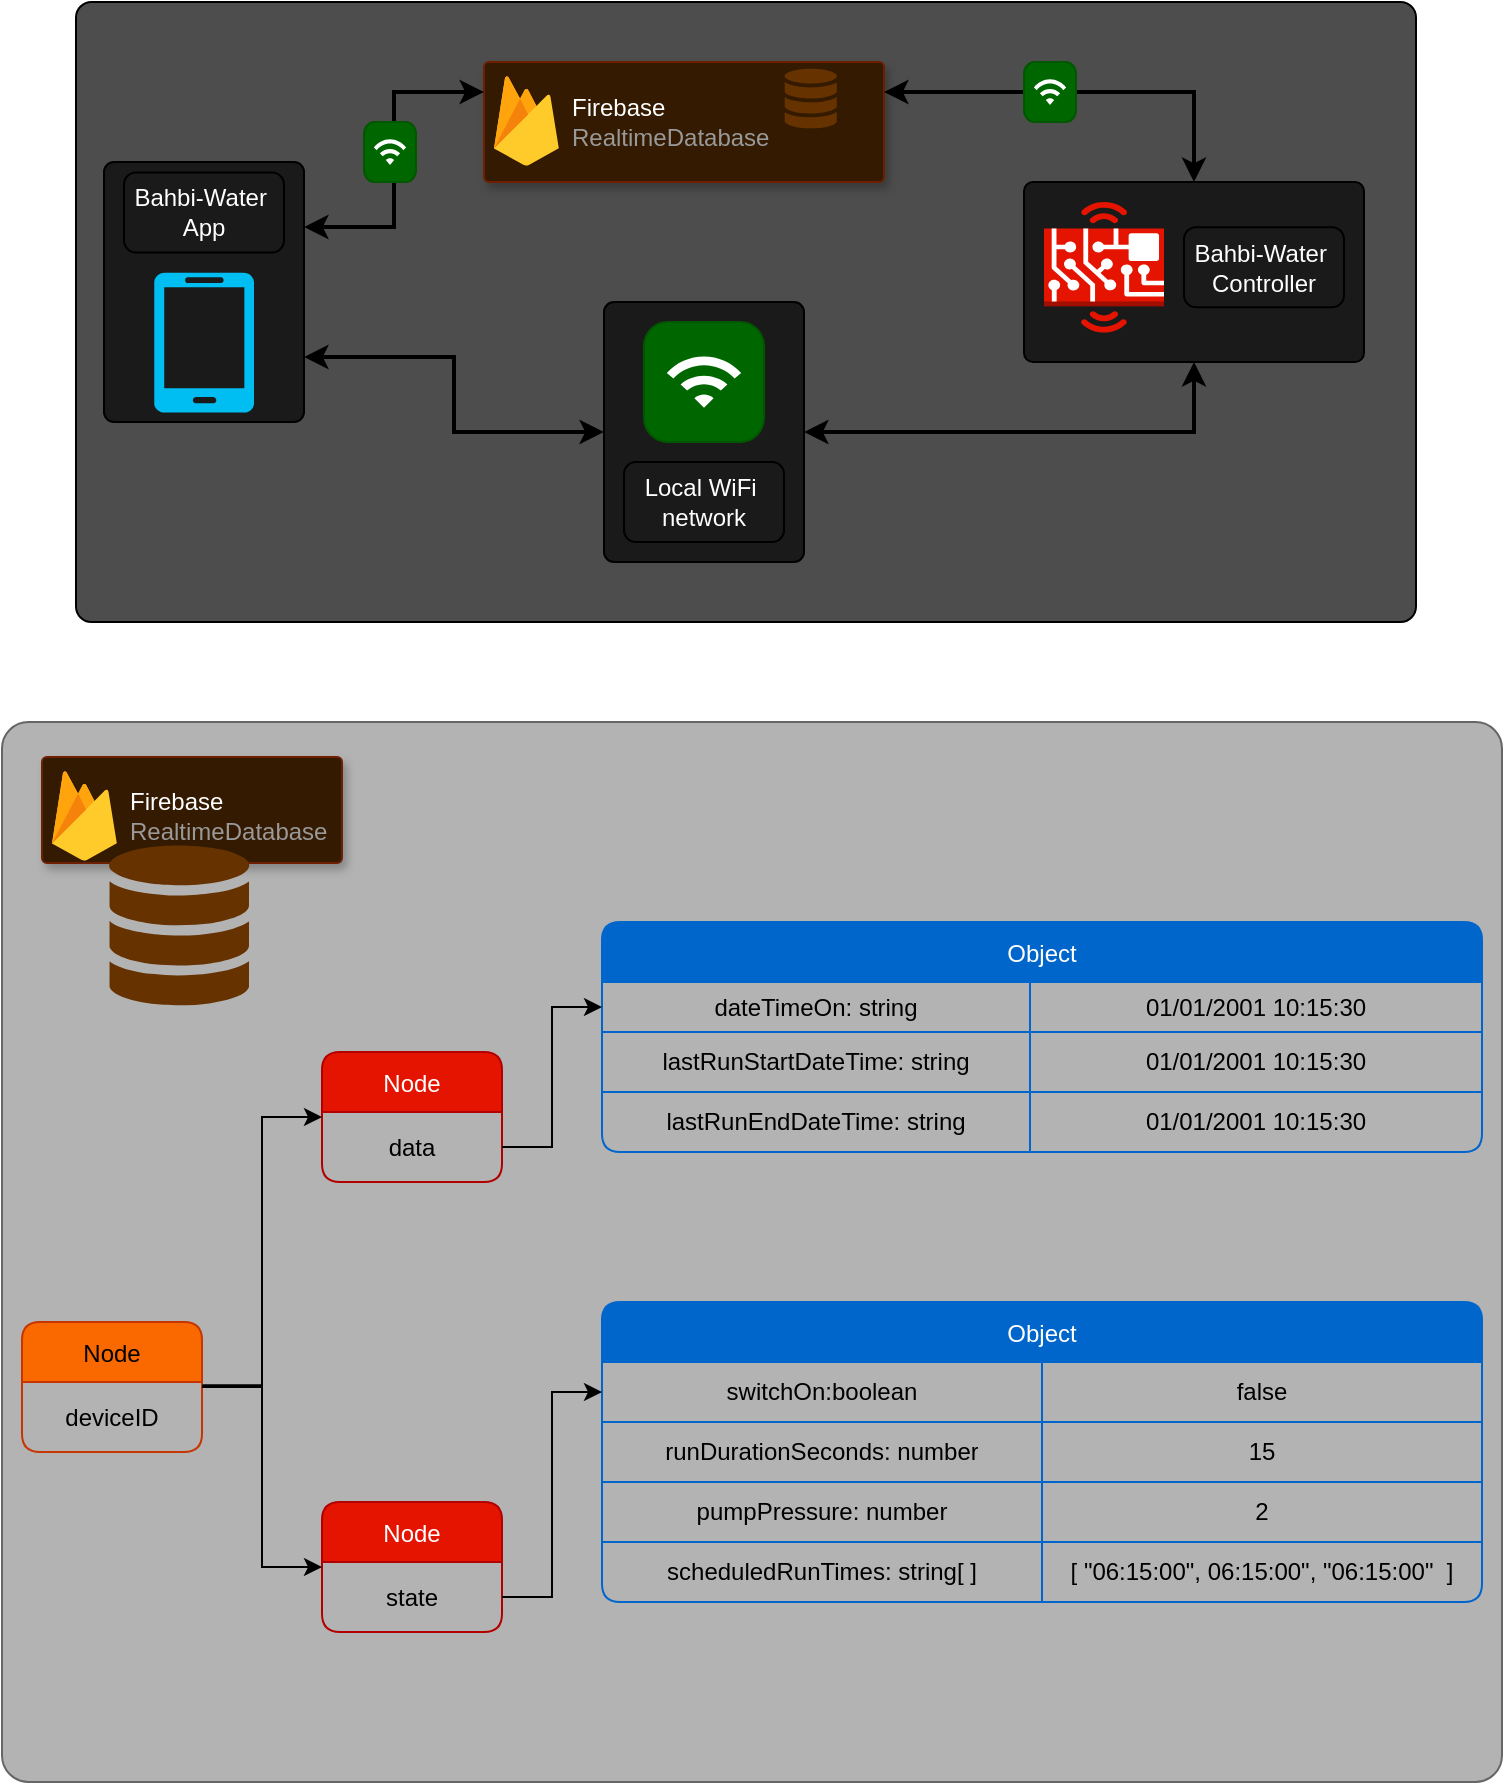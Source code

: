 <mxfile version="24.0.0" type="github">
  <diagram name="Page-1" id="cG1-gu4se3qRnos2kUaF">
    <mxGraphModel dx="1434" dy="879" grid="1" gridSize="10" guides="1" tooltips="1" connect="1" arrows="1" fold="1" page="1" pageScale="1" pageWidth="827" pageHeight="1169" math="0" shadow="0">
      <root>
        <mxCell id="0" />
        <mxCell id="1" parent="0" />
        <mxCell id="hS3rh_SH2PUUUkhLghhC-95" value="" style="group" parent="1" vertex="1" connectable="0">
          <mxGeometry x="76" y="60" width="670" height="310" as="geometry" />
        </mxCell>
        <mxCell id="hS3rh_SH2PUUUkhLghhC-94" value="" style="rounded=1;whiteSpace=wrap;html=1;fillColor=#4D4D4D;arcSize=2.5;" parent="hS3rh_SH2PUUUkhLghhC-95" vertex="1">
          <mxGeometry width="670" height="310" as="geometry" />
        </mxCell>
        <mxCell id="hS3rh_SH2PUUUkhLghhC-76" value="" style="group" parent="hS3rh_SH2PUUUkhLghhC-95" vertex="1" connectable="0">
          <mxGeometry x="204" y="30" width="200" height="60" as="geometry" />
        </mxCell>
        <mxCell id="hS3rh_SH2PUUUkhLghhC-68" value="" style="strokeColor=#6D1F00;shadow=1;strokeWidth=1;rounded=1;absoluteArcSize=1;arcSize=5;fillColor=#331A00;fontColor=#ffffff;" parent="hS3rh_SH2PUUUkhLghhC-76" vertex="1">
          <mxGeometry width="200" height="60" as="geometry" />
        </mxCell>
        <mxCell id="hS3rh_SH2PUUUkhLghhC-69" value="&lt;font color=&quot;#ffffff&quot;&gt;Firebase&lt;/font&gt;&lt;br&gt;RealtimeDatabase" style="sketch=0;dashed=0;connectable=0;html=1;fillColor=#5184F3;strokeColor=none;shape=mxgraph.gcp2.firebase;part=1;labelPosition=right;verticalLabelPosition=middle;align=left;verticalAlign=middle;spacingLeft=5;fontColor=#999999;fontSize=12;" parent="hS3rh_SH2PUUUkhLghhC-68" vertex="1">
          <mxGeometry width="32.4" height="45" relative="1" as="geometry">
            <mxPoint x="5" y="7" as="offset" />
          </mxGeometry>
        </mxCell>
        <mxCell id="hS3rh_SH2PUUUkhLghhC-17" value="" style="sketch=0;html=1;aspect=fixed;strokeColor=none;shadow=0;fillColor=#663300;verticalAlign=top;labelPosition=center;verticalLabelPosition=bottom;shape=mxgraph.gcp2.cloud_monitoring" parent="hS3rh_SH2PUUUkhLghhC-76" vertex="1">
          <mxGeometry x="150" y="3.333" width="27" height="30.0" as="geometry" />
        </mxCell>
        <mxCell id="hS3rh_SH2PUUUkhLghhC-81" value="" style="group" parent="hS3rh_SH2PUUUkhLghhC-95" vertex="1" connectable="0">
          <mxGeometry x="484" y="100" width="160" height="110" as="geometry" />
        </mxCell>
        <mxCell id="hS3rh_SH2PUUUkhLghhC-86" value="" style="rounded=1;whiteSpace=wrap;html=1;fillColor=#1A1A1A;arcSize=5;" parent="hS3rh_SH2PUUUkhLghhC-81" vertex="1">
          <mxGeometry x="-10" y="-10" width="170" height="90" as="geometry" />
        </mxCell>
        <mxCell id="hS3rh_SH2PUUUkhLghhC-64" value="" style="outlineConnect=0;dashed=0;verticalLabelPosition=bottom;verticalAlign=top;align=center;html=1;shape=mxgraph.aws3.hardware_board;fillColor=#e51400;fontColor=#ffffff;strokeColor=#B20000;" parent="hS3rh_SH2PUUUkhLghhC-81" vertex="1">
          <mxGeometry width="60" height="65.25" as="geometry" />
        </mxCell>
        <mxCell id="hS3rh_SH2PUUUkhLghhC-78" value="&lt;font color=&quot;#ffffff&quot;&gt;Bahbi-Water&amp;nbsp;&lt;/font&gt;&lt;div&gt;&lt;font color=&quot;#ffffff&quot;&gt;Controller&lt;/font&gt;&lt;/div&gt;" style="rounded=1;whiteSpace=wrap;html=1;fillColor=#1A1A1A;" parent="hS3rh_SH2PUUUkhLghhC-81" vertex="1">
          <mxGeometry x="70" y="12.63" width="80" height="40" as="geometry" />
        </mxCell>
        <mxCell id="hS3rh_SH2PUUUkhLghhC-85" value="" style="group" parent="hS3rh_SH2PUUUkhLghhC-95" vertex="1" connectable="0">
          <mxGeometry x="14" y="80" width="100" height="130" as="geometry" />
        </mxCell>
        <mxCell id="hS3rh_SH2PUUUkhLghhC-83" value="" style="rounded=1;whiteSpace=wrap;html=1;fillColor=#1A1A1A;arcSize=5;" parent="hS3rh_SH2PUUUkhLghhC-85" vertex="1">
          <mxGeometry width="100" height="130" as="geometry" />
        </mxCell>
        <mxCell id="hS3rh_SH2PUUUkhLghhC-63" value="" style="verticalLabelPosition=bottom;html=1;verticalAlign=top;align=center;strokeColor=none;fillColor=#00BEF2;shape=mxgraph.azure.mobile;pointerEvents=1;" parent="hS3rh_SH2PUUUkhLghhC-85" vertex="1">
          <mxGeometry x="25" y="55.25" width="50" height="70" as="geometry" />
        </mxCell>
        <mxCell id="hS3rh_SH2PUUUkhLghhC-77" value="&lt;font color=&quot;#ffffff&quot;&gt;Bahbi-Water&amp;nbsp;&lt;/font&gt;&lt;div&gt;&lt;font color=&quot;#ffffff&quot;&gt;App&lt;/font&gt;&lt;/div&gt;" style="rounded=1;whiteSpace=wrap;html=1;fillColor=#1A1A1A;" parent="hS3rh_SH2PUUUkhLghhC-85" vertex="1">
          <mxGeometry x="10" y="5.25" width="80" height="40" as="geometry" />
        </mxCell>
        <mxCell id="hS3rh_SH2PUUUkhLghhC-90" style="edgeStyle=orthogonalEdgeStyle;rounded=0;orthogonalLoop=1;jettySize=auto;html=1;exitX=1;exitY=0.5;exitDx=0;exitDy=0;entryX=0.5;entryY=1;entryDx=0;entryDy=0;startArrow=classic;startFill=1;strokeWidth=2;" parent="hS3rh_SH2PUUUkhLghhC-95" source="hS3rh_SH2PUUUkhLghhC-84" target="hS3rh_SH2PUUUkhLghhC-86" edge="1">
          <mxGeometry relative="1" as="geometry" />
        </mxCell>
        <mxCell id="hS3rh_SH2PUUUkhLghhC-84" value="" style="rounded=1;whiteSpace=wrap;html=1;fillColor=#1A1A1A;arcSize=5;container=0;" parent="hS3rh_SH2PUUUkhLghhC-95" vertex="1">
          <mxGeometry x="264" y="150" width="100" height="130" as="geometry" />
        </mxCell>
        <mxCell id="hS3rh_SH2PUUUkhLghhC-65" value="" style="html=1;strokeWidth=1;shadow=0;dashed=0;shape=mxgraph.ios7.misc.wifi;fillColor=#006600;strokeColor=#005700;buttonText=;strokeColor2=#222222;fontColor=#ffffff;fontSize=8;verticalLabelPosition=bottom;verticalAlign=top;align=center;sketch=0;container=0;" parent="hS3rh_SH2PUUUkhLghhC-95" vertex="1">
          <mxGeometry x="284" y="160" width="60" height="60" as="geometry" />
        </mxCell>
        <mxCell id="hS3rh_SH2PUUUkhLghhC-79" value="&lt;font color=&quot;#ffffff&quot;&gt;Local WiFi&amp;nbsp;&lt;/font&gt;&lt;div&gt;&lt;font color=&quot;#ffffff&quot;&gt;network&lt;/font&gt;&lt;/div&gt;" style="rounded=1;whiteSpace=wrap;html=1;fillColor=#1A1A1A;container=0;" parent="hS3rh_SH2PUUUkhLghhC-95" vertex="1">
          <mxGeometry x="274" y="230" width="80" height="40" as="geometry" />
        </mxCell>
        <mxCell id="hS3rh_SH2PUUUkhLghhC-89" style="edgeStyle=orthogonalEdgeStyle;rounded=0;orthogonalLoop=1;jettySize=auto;html=1;exitX=1;exitY=0.75;exitDx=0;exitDy=0;entryX=0;entryY=0.5;entryDx=0;entryDy=0;startArrow=classic;startFill=1;strokeWidth=2;" parent="hS3rh_SH2PUUUkhLghhC-95" source="hS3rh_SH2PUUUkhLghhC-83" target="hS3rh_SH2PUUUkhLghhC-84" edge="1">
          <mxGeometry relative="1" as="geometry" />
        </mxCell>
        <mxCell id="hS3rh_SH2PUUUkhLghhC-91" style="edgeStyle=orthogonalEdgeStyle;rounded=0;orthogonalLoop=1;jettySize=auto;html=1;exitX=0;exitY=0.25;exitDx=0;exitDy=0;entryX=1;entryY=0.25;entryDx=0;entryDy=0;strokeWidth=2;startArrow=classic;startFill=1;" parent="hS3rh_SH2PUUUkhLghhC-95" source="hS3rh_SH2PUUUkhLghhC-68" target="hS3rh_SH2PUUUkhLghhC-83" edge="1">
          <mxGeometry relative="1" as="geometry" />
        </mxCell>
        <mxCell id="hS3rh_SH2PUUUkhLghhC-92" style="edgeStyle=orthogonalEdgeStyle;rounded=0;orthogonalLoop=1;jettySize=auto;html=1;exitX=1;exitY=0.25;exitDx=0;exitDy=0;entryX=0.5;entryY=0;entryDx=0;entryDy=0;strokeWidth=2;startArrow=classic;startFill=1;" parent="hS3rh_SH2PUUUkhLghhC-95" source="hS3rh_SH2PUUUkhLghhC-68" target="hS3rh_SH2PUUUkhLghhC-86" edge="1">
          <mxGeometry relative="1" as="geometry" />
        </mxCell>
        <mxCell id="hS3rh_SH2PUUUkhLghhC-96" value="" style="html=1;strokeWidth=1;shadow=0;dashed=0;shape=mxgraph.ios7.misc.wifi;fillColor=#006600;strokeColor=#005700;buttonText=;strokeColor2=#222222;fontColor=#ffffff;fontSize=8;verticalLabelPosition=bottom;verticalAlign=top;align=center;sketch=0;container=0;" parent="hS3rh_SH2PUUUkhLghhC-95" vertex="1">
          <mxGeometry x="474" y="30" width="26" height="30" as="geometry" />
        </mxCell>
        <mxCell id="hS3rh_SH2PUUUkhLghhC-97" value="" style="html=1;strokeWidth=1;shadow=0;dashed=0;shape=mxgraph.ios7.misc.wifi;fillColor=#006600;strokeColor=#005700;buttonText=;strokeColor2=#222222;fontColor=#ffffff;fontSize=8;verticalLabelPosition=bottom;verticalAlign=top;align=center;sketch=0;container=0;" parent="hS3rh_SH2PUUUkhLghhC-95" vertex="1">
          <mxGeometry x="144" y="60" width="26" height="30" as="geometry" />
        </mxCell>
        <mxCell id="JeFXI7a-1El1CzaT61-P-32" value="" style="group" vertex="1" connectable="0" parent="1">
          <mxGeometry x="39" y="420" width="750" height="530" as="geometry" />
        </mxCell>
        <mxCell id="hS3rh_SH2PUUUkhLghhC-60" value="" style="rounded=1;whiteSpace=wrap;html=1;strokeColor=#666666;fillStyle=solid;fillColor=#B3B3B3;arcSize=2.5;" parent="JeFXI7a-1El1CzaT61-P-32" vertex="1">
          <mxGeometry width="750" height="530" as="geometry" />
        </mxCell>
        <mxCell id="hS3rh_SH2PUUUkhLghhC-74" value="" style="group" parent="JeFXI7a-1El1CzaT61-P-32" vertex="1" connectable="0">
          <mxGeometry x="20" y="17.5" width="150" height="132.5" as="geometry" />
        </mxCell>
        <mxCell id="hS3rh_SH2PUUUkhLghhC-70" value="" style="strokeColor=#6D1F00;shadow=1;strokeWidth=1;rounded=1;absoluteArcSize=1;arcSize=5;fillColor=#331A00;fontColor=#ffffff;" parent="hS3rh_SH2PUUUkhLghhC-74" vertex="1">
          <mxGeometry width="150" height="53" as="geometry" />
        </mxCell>
        <mxCell id="hS3rh_SH2PUUUkhLghhC-71" value="&lt;font color=&quot;#ffffff&quot;&gt;Firebase&lt;/font&gt;&lt;br&gt;RealtimeDatabase" style="sketch=0;dashed=0;connectable=0;html=1;fillColor=#5184F3;strokeColor=none;shape=mxgraph.gcp2.firebase;part=1;labelPosition=right;verticalLabelPosition=middle;align=left;verticalAlign=middle;spacingLeft=5;fontColor=#999999;fontSize=12;" parent="hS3rh_SH2PUUUkhLghhC-70" vertex="1">
          <mxGeometry width="32.4" height="45" relative="1" as="geometry">
            <mxPoint x="5" y="7" as="offset" />
          </mxGeometry>
        </mxCell>
        <mxCell id="hS3rh_SH2PUUUkhLghhC-73" value="" style="sketch=0;html=1;aspect=fixed;strokeColor=none;shadow=0;fillColor=#663300;verticalAlign=top;labelPosition=center;verticalLabelPosition=bottom;shape=mxgraph.gcp2.cloud_monitoring" parent="hS3rh_SH2PUUUkhLghhC-74" vertex="1">
          <mxGeometry x="32.812" y="44.167" width="72.321" height="80.357" as="geometry" />
        </mxCell>
        <mxCell id="hS3rh_SH2PUUUkhLghhC-26" value="Node" style="shape=table;startSize=30;container=1;collapsible=0;childLayout=tableLayout;rounded=1;fillColor=#fa6800;fontColor=#000000;strokeColor=#C73500;arcSize=10;" parent="JeFXI7a-1El1CzaT61-P-32" vertex="1">
          <mxGeometry x="10" y="300" width="90" height="65" as="geometry" />
        </mxCell>
        <mxCell id="hS3rh_SH2PUUUkhLghhC-27" value="" style="shape=tableRow;horizontal=0;startSize=0;swimlaneHead=0;swimlaneBody=0;strokeColor=inherit;top=0;left=0;bottom=0;right=0;collapsible=0;dropTarget=0;fillColor=none;points=[[0,0.5],[1,0.5]];portConstraint=eastwest;" parent="hS3rh_SH2PUUUkhLghhC-26" vertex="1">
          <mxGeometry y="30" width="90" height="35" as="geometry" />
        </mxCell>
        <mxCell id="hS3rh_SH2PUUUkhLghhC-28" value="deviceID" style="shape=partialRectangle;html=1;whiteSpace=wrap;connectable=0;strokeColor=inherit;overflow=hidden;fillColor=none;top=0;left=0;bottom=0;right=0;pointerEvents=1;" parent="hS3rh_SH2PUUUkhLghhC-27" vertex="1">
          <mxGeometry width="90" height="35" as="geometry">
            <mxRectangle width="90" height="35" as="alternateBounds" />
          </mxGeometry>
        </mxCell>
        <mxCell id="hS3rh_SH2PUUUkhLghhC-32" value="Node" style="shape=table;startSize=30;container=1;collapsible=0;childLayout=tableLayout;rounded=1;fillColor=#e51400;fontColor=#ffffff;strokeColor=#B20000;gradientColor=none;arcSize=10;" parent="JeFXI7a-1El1CzaT61-P-32" vertex="1">
          <mxGeometry x="160" y="165" width="90" height="65" as="geometry" />
        </mxCell>
        <mxCell id="hS3rh_SH2PUUUkhLghhC-33" value="" style="shape=tableRow;horizontal=0;startSize=0;swimlaneHead=0;swimlaneBody=0;strokeColor=inherit;top=0;left=0;bottom=0;right=0;collapsible=0;dropTarget=0;fillColor=none;points=[[0,0.5],[1,0.5]];portConstraint=eastwest;" parent="hS3rh_SH2PUUUkhLghhC-32" vertex="1">
          <mxGeometry y="30" width="90" height="35" as="geometry" />
        </mxCell>
        <mxCell id="hS3rh_SH2PUUUkhLghhC-34" value="data" style="shape=partialRectangle;html=1;whiteSpace=wrap;connectable=0;strokeColor=inherit;overflow=hidden;fillColor=none;top=0;left=0;bottom=0;right=0;pointerEvents=1;" parent="hS3rh_SH2PUUUkhLghhC-33" vertex="1">
          <mxGeometry width="90" height="35" as="geometry">
            <mxRectangle width="90" height="35" as="alternateBounds" />
          </mxGeometry>
        </mxCell>
        <mxCell id="hS3rh_SH2PUUUkhLghhC-39" style="edgeStyle=orthogonalEdgeStyle;rounded=0;orthogonalLoop=1;jettySize=auto;html=1;entryX=0;entryY=0.5;entryDx=0;entryDy=0;exitX=1;exitY=0.5;exitDx=0;exitDy=0;" parent="JeFXI7a-1El1CzaT61-P-32" source="hS3rh_SH2PUUUkhLghhC-26" target="hS3rh_SH2PUUUkhLghhC-32" edge="1">
          <mxGeometry relative="1" as="geometry">
            <mxPoint x="240" y="105" as="sourcePoint" />
          </mxGeometry>
        </mxCell>
        <mxCell id="hS3rh_SH2PUUUkhLghhC-40" value="Node" style="shape=table;startSize=30;container=1;collapsible=0;childLayout=tableLayout;rounded=1;fillColor=#e51400;fontColor=#ffffff;strokeColor=#B20000;gradientColor=none;arcSize=10;" parent="JeFXI7a-1El1CzaT61-P-32" vertex="1">
          <mxGeometry x="160" y="390" width="90" height="65" as="geometry" />
        </mxCell>
        <mxCell id="hS3rh_SH2PUUUkhLghhC-41" value="" style="shape=tableRow;horizontal=0;startSize=0;swimlaneHead=0;swimlaneBody=0;strokeColor=inherit;top=0;left=0;bottom=0;right=0;collapsible=0;dropTarget=0;fillColor=none;points=[[0,0.5],[1,0.5]];portConstraint=eastwest;" parent="hS3rh_SH2PUUUkhLghhC-40" vertex="1">
          <mxGeometry y="30" width="90" height="35" as="geometry" />
        </mxCell>
        <mxCell id="hS3rh_SH2PUUUkhLghhC-42" value="state" style="shape=partialRectangle;html=1;whiteSpace=wrap;connectable=0;strokeColor=inherit;overflow=hidden;fillColor=none;top=0;left=0;bottom=0;right=0;pointerEvents=1;" parent="hS3rh_SH2PUUUkhLghhC-41" vertex="1">
          <mxGeometry width="90" height="35" as="geometry">
            <mxRectangle width="90" height="35" as="alternateBounds" />
          </mxGeometry>
        </mxCell>
        <mxCell id="hS3rh_SH2PUUUkhLghhC-43" style="edgeStyle=orthogonalEdgeStyle;rounded=0;orthogonalLoop=1;jettySize=auto;html=1;entryX=0;entryY=0.5;entryDx=0;entryDy=0;exitX=1.002;exitY=0.045;exitDx=0;exitDy=0;exitPerimeter=0;" parent="JeFXI7a-1El1CzaT61-P-32" source="hS3rh_SH2PUUUkhLghhC-27" target="hS3rh_SH2PUUUkhLghhC-40" edge="1">
          <mxGeometry relative="1" as="geometry">
            <mxPoint x="230" y="95" as="sourcePoint" />
          </mxGeometry>
        </mxCell>
        <mxCell id="hS3rh_SH2PUUUkhLghhC-44" value="Object" style="shape=table;startSize=30;container=1;collapsible=0;childLayout=tableLayout;rounded=1;fillColor=#0066CC;fontColor=#ffffff;strokeColor=#0066CC;arcSize=10;" parent="JeFXI7a-1El1CzaT61-P-32" vertex="1">
          <mxGeometry x="300" y="100" width="440" height="115" as="geometry" />
        </mxCell>
        <mxCell id="hS3rh_SH2PUUUkhLghhC-45" value="" style="shape=tableRow;horizontal=0;startSize=0;swimlaneHead=0;swimlaneBody=0;strokeColor=inherit;top=0;left=0;bottom=0;right=0;collapsible=0;dropTarget=0;fillColor=none;points=[[0,0.5],[1,0.5]];portConstraint=eastwest;" parent="hS3rh_SH2PUUUkhLghhC-44" vertex="1">
          <mxGeometry y="30" width="440" height="25" as="geometry" />
        </mxCell>
        <mxCell id="hS3rh_SH2PUUUkhLghhC-46" value="dateTimeOn: string" style="shape=partialRectangle;html=1;whiteSpace=wrap;connectable=0;strokeColor=inherit;overflow=hidden;fillColor=none;top=0;left=0;bottom=0;right=0;pointerEvents=1;" parent="hS3rh_SH2PUUUkhLghhC-45" vertex="1">
          <mxGeometry width="214" height="25" as="geometry">
            <mxRectangle width="214" height="25" as="alternateBounds" />
          </mxGeometry>
        </mxCell>
        <mxCell id="JeFXI7a-1El1CzaT61-P-10" value="01/01/2001 10:15:30" style="shape=partialRectangle;html=1;whiteSpace=wrap;connectable=0;strokeColor=inherit;overflow=hidden;fillColor=none;top=0;left=0;bottom=0;right=0;pointerEvents=1;align=center;" vertex="1" parent="hS3rh_SH2PUUUkhLghhC-45">
          <mxGeometry x="214" width="226" height="25" as="geometry">
            <mxRectangle width="226" height="25" as="alternateBounds" />
          </mxGeometry>
        </mxCell>
        <mxCell id="JeFXI7a-1El1CzaT61-P-15" style="shape=tableRow;horizontal=0;startSize=0;swimlaneHead=0;swimlaneBody=0;strokeColor=inherit;top=0;left=0;bottom=0;right=0;collapsible=0;dropTarget=0;fillColor=none;points=[[0,0.5],[1,0.5]];portConstraint=eastwest;" vertex="1" parent="hS3rh_SH2PUUUkhLghhC-44">
          <mxGeometry y="55" width="440" height="30" as="geometry" />
        </mxCell>
        <mxCell id="JeFXI7a-1El1CzaT61-P-16" value="&lt;div style=&quot;color: rgb(0, 0, 0); font-family: Helvetica; font-size: 12px; font-style: normal; font-variant-ligatures: normal; font-variant-caps: normal; font-weight: 400; letter-spacing: normal; orphans: 2; text-align: center; text-indent: 0px; text-transform: none; widows: 2; word-spacing: 0px; -webkit-text-stroke-width: 0px; white-space: normal; text-decoration-thickness: initial; text-decoration-style: initial; text-decoration-color: initial;&quot;&gt;lastRunStartDateTime: string&lt;/div&gt;" style="shape=partialRectangle;html=1;whiteSpace=wrap;connectable=0;strokeColor=inherit;overflow=hidden;fillColor=none;top=0;left=0;bottom=0;right=0;pointerEvents=1;" vertex="1" parent="JeFXI7a-1El1CzaT61-P-15">
          <mxGeometry width="214" height="30" as="geometry">
            <mxRectangle width="214" height="30" as="alternateBounds" />
          </mxGeometry>
        </mxCell>
        <mxCell id="JeFXI7a-1El1CzaT61-P-17" value="&lt;span style=&quot;color: rgb(0, 0, 0); font-family: Helvetica; font-size: 12px; font-style: normal; font-variant-ligatures: normal; font-variant-caps: normal; font-weight: 400; letter-spacing: normal; orphans: 2; text-align: center; text-indent: 0px; text-transform: none; widows: 2; word-spacing: 0px; -webkit-text-stroke-width: 0px; white-space: normal; text-decoration-thickness: initial; text-decoration-style: initial; text-decoration-color: initial; float: none; display: inline !important;&quot;&gt;01/01/2001 10:15:30&lt;/span&gt;" style="shape=partialRectangle;html=1;whiteSpace=wrap;connectable=0;strokeColor=inherit;overflow=hidden;fillColor=none;top=0;left=0;bottom=0;right=0;pointerEvents=1;" vertex="1" parent="JeFXI7a-1El1CzaT61-P-15">
          <mxGeometry x="214" width="226" height="30" as="geometry">
            <mxRectangle width="226" height="30" as="alternateBounds" />
          </mxGeometry>
        </mxCell>
        <mxCell id="JeFXI7a-1El1CzaT61-P-18" style="shape=tableRow;horizontal=0;startSize=0;swimlaneHead=0;swimlaneBody=0;strokeColor=inherit;top=0;left=0;bottom=0;right=0;collapsible=0;dropTarget=0;fillColor=none;points=[[0,0.5],[1,0.5]];portConstraint=eastwest;" vertex="1" parent="hS3rh_SH2PUUUkhLghhC-44">
          <mxGeometry y="85" width="440" height="30" as="geometry" />
        </mxCell>
        <mxCell id="JeFXI7a-1El1CzaT61-P-19" value="&lt;div style=&quot;color: rgb(0, 0, 0); font-family: Helvetica; font-size: 12px; font-style: normal; font-variant-ligatures: normal; font-variant-caps: normal; font-weight: 400; letter-spacing: normal; orphans: 2; text-align: center; text-indent: 0px; text-transform: none; widows: 2; word-spacing: 0px; -webkit-text-stroke-width: 0px; white-space: normal; text-decoration-thickness: initial; text-decoration-style: initial; text-decoration-color: initial;&quot;&gt;lastRunEndDateTime: string&lt;br&gt;&lt;/div&gt;" style="shape=partialRectangle;html=1;whiteSpace=wrap;connectable=0;strokeColor=inherit;overflow=hidden;fillColor=none;top=0;left=0;bottom=0;right=0;pointerEvents=1;" vertex="1" parent="JeFXI7a-1El1CzaT61-P-18">
          <mxGeometry width="214" height="30" as="geometry">
            <mxRectangle width="214" height="30" as="alternateBounds" />
          </mxGeometry>
        </mxCell>
        <mxCell id="JeFXI7a-1El1CzaT61-P-20" value="01/01/2001 10:15:30" style="shape=partialRectangle;html=1;whiteSpace=wrap;connectable=0;strokeColor=inherit;overflow=hidden;fillColor=none;top=0;left=0;bottom=0;right=0;pointerEvents=1;" vertex="1" parent="JeFXI7a-1El1CzaT61-P-18">
          <mxGeometry x="214" width="226" height="30" as="geometry">
            <mxRectangle width="226" height="30" as="alternateBounds" />
          </mxGeometry>
        </mxCell>
        <mxCell id="hS3rh_SH2PUUUkhLghhC-51" style="edgeStyle=orthogonalEdgeStyle;rounded=0;orthogonalLoop=1;jettySize=auto;html=1;exitX=1;exitY=0.5;exitDx=0;exitDy=0;entryX=0;entryY=0.5;entryDx=0;entryDy=0;" parent="JeFXI7a-1El1CzaT61-P-32" source="hS3rh_SH2PUUUkhLghhC-33" target="hS3rh_SH2PUUUkhLghhC-45" edge="1">
          <mxGeometry relative="1" as="geometry" />
        </mxCell>
        <mxCell id="hS3rh_SH2PUUUkhLghhC-47" value="Object" style="shape=table;startSize=30;container=1;collapsible=0;childLayout=tableLayout;rounded=1;fillColor=#0066CC;fontColor=#ffffff;strokeColor=#0066CC;arcSize=10;" parent="JeFXI7a-1El1CzaT61-P-32" vertex="1">
          <mxGeometry x="300" y="290" width="440" height="150" as="geometry" />
        </mxCell>
        <mxCell id="hS3rh_SH2PUUUkhLghhC-48" value="" style="shape=tableRow;horizontal=0;startSize=0;swimlaneHead=0;swimlaneBody=0;strokeColor=inherit;top=0;left=0;bottom=0;right=0;collapsible=0;dropTarget=0;fillColor=none;points=[[0,0.5],[1,0.5]];portConstraint=eastwest;" parent="hS3rh_SH2PUUUkhLghhC-47" vertex="1">
          <mxGeometry y="30" width="440" height="30" as="geometry" />
        </mxCell>
        <mxCell id="hS3rh_SH2PUUUkhLghhC-49" value="switchOn:boolean" style="shape=partialRectangle;html=1;whiteSpace=wrap;connectable=0;strokeColor=inherit;overflow=hidden;fillColor=none;top=0;left=0;bottom=0;right=0;pointerEvents=1;" parent="hS3rh_SH2PUUUkhLghhC-48" vertex="1">
          <mxGeometry width="220" height="30" as="geometry">
            <mxRectangle width="220" height="30" as="alternateBounds" />
          </mxGeometry>
        </mxCell>
        <mxCell id="JeFXI7a-1El1CzaT61-P-21" value="false" style="shape=partialRectangle;html=1;whiteSpace=wrap;connectable=0;strokeColor=inherit;overflow=hidden;fillColor=none;top=0;left=0;bottom=0;right=0;pointerEvents=1;" vertex="1" parent="hS3rh_SH2PUUUkhLghhC-48">
          <mxGeometry x="220" width="220" height="30" as="geometry">
            <mxRectangle width="220" height="30" as="alternateBounds" />
          </mxGeometry>
        </mxCell>
        <mxCell id="JeFXI7a-1El1CzaT61-P-25" style="shape=tableRow;horizontal=0;startSize=0;swimlaneHead=0;swimlaneBody=0;strokeColor=inherit;top=0;left=0;bottom=0;right=0;collapsible=0;dropTarget=0;fillColor=none;points=[[0,0.5],[1,0.5]];portConstraint=eastwest;" vertex="1" parent="hS3rh_SH2PUUUkhLghhC-47">
          <mxGeometry y="60" width="440" height="30" as="geometry" />
        </mxCell>
        <mxCell id="JeFXI7a-1El1CzaT61-P-26" value="runDurationSeconds: number" style="shape=partialRectangle;html=1;whiteSpace=wrap;connectable=0;strokeColor=inherit;overflow=hidden;fillColor=none;top=0;left=0;bottom=0;right=0;pointerEvents=1;" vertex="1" parent="JeFXI7a-1El1CzaT61-P-25">
          <mxGeometry width="220" height="30" as="geometry">
            <mxRectangle width="220" height="30" as="alternateBounds" />
          </mxGeometry>
        </mxCell>
        <mxCell id="JeFXI7a-1El1CzaT61-P-27" value="15" style="shape=partialRectangle;html=1;whiteSpace=wrap;connectable=0;strokeColor=inherit;overflow=hidden;fillColor=none;top=0;left=0;bottom=0;right=0;pointerEvents=1;" vertex="1" parent="JeFXI7a-1El1CzaT61-P-25">
          <mxGeometry x="220" width="220" height="30" as="geometry">
            <mxRectangle width="220" height="30" as="alternateBounds" />
          </mxGeometry>
        </mxCell>
        <mxCell id="JeFXI7a-1El1CzaT61-P-28" style="shape=tableRow;horizontal=0;startSize=0;swimlaneHead=0;swimlaneBody=0;strokeColor=inherit;top=0;left=0;bottom=0;right=0;collapsible=0;dropTarget=0;fillColor=none;points=[[0,0.5],[1,0.5]];portConstraint=eastwest;" vertex="1" parent="hS3rh_SH2PUUUkhLghhC-47">
          <mxGeometry y="90" width="440" height="30" as="geometry" />
        </mxCell>
        <mxCell id="JeFXI7a-1El1CzaT61-P-29" value="pumpPressure:&amp;nbsp;&lt;span style=&quot;background-color: initial;&quot;&gt;number&lt;/span&gt;" style="shape=partialRectangle;html=1;whiteSpace=wrap;connectable=0;strokeColor=inherit;overflow=hidden;fillColor=none;top=0;left=0;bottom=0;right=0;pointerEvents=1;" vertex="1" parent="JeFXI7a-1El1CzaT61-P-28">
          <mxGeometry width="220" height="30" as="geometry">
            <mxRectangle width="220" height="30" as="alternateBounds" />
          </mxGeometry>
        </mxCell>
        <mxCell id="JeFXI7a-1El1CzaT61-P-30" value="2" style="shape=partialRectangle;html=1;whiteSpace=wrap;connectable=0;strokeColor=inherit;overflow=hidden;fillColor=none;top=0;left=0;bottom=0;right=0;pointerEvents=1;" vertex="1" parent="JeFXI7a-1El1CzaT61-P-28">
          <mxGeometry x="220" width="220" height="30" as="geometry">
            <mxRectangle width="220" height="30" as="alternateBounds" />
          </mxGeometry>
        </mxCell>
        <mxCell id="JeFXI7a-1El1CzaT61-P-22" style="shape=tableRow;horizontal=0;startSize=0;swimlaneHead=0;swimlaneBody=0;strokeColor=inherit;top=0;left=0;bottom=0;right=0;collapsible=0;dropTarget=0;fillColor=none;points=[[0,0.5],[1,0.5]];portConstraint=eastwest;" vertex="1" parent="hS3rh_SH2PUUUkhLghhC-47">
          <mxGeometry y="120" width="440" height="30" as="geometry" />
        </mxCell>
        <mxCell id="JeFXI7a-1El1CzaT61-P-23" value="scheduledRunTimes: string[ ]" style="shape=partialRectangle;html=1;whiteSpace=wrap;connectable=0;strokeColor=inherit;overflow=hidden;fillColor=none;top=0;left=0;bottom=0;right=0;pointerEvents=1;" vertex="1" parent="JeFXI7a-1El1CzaT61-P-22">
          <mxGeometry width="220" height="30" as="geometry">
            <mxRectangle width="220" height="30" as="alternateBounds" />
          </mxGeometry>
        </mxCell>
        <mxCell id="JeFXI7a-1El1CzaT61-P-24" value="[&amp;nbsp;&lt;span style=&quot;background-color: initial;&quot;&gt;&quot;06:15:00&quot;,&amp;nbsp;&lt;/span&gt;&lt;span style=&quot;background-color: initial;&quot;&gt;06:15:00&quot;,&amp;nbsp;&lt;/span&gt;&lt;span style=&quot;background-color: initial;&quot;&gt;&quot;06:15:00&quot;&amp;nbsp;&amp;nbsp;&lt;/span&gt;&lt;span style=&quot;background-color: initial;&quot;&gt;]&lt;/span&gt;" style="shape=partialRectangle;html=1;whiteSpace=wrap;connectable=0;strokeColor=inherit;overflow=hidden;fillColor=none;top=0;left=0;bottom=0;right=0;pointerEvents=1;" vertex="1" parent="JeFXI7a-1El1CzaT61-P-22">
          <mxGeometry x="220" width="220" height="30" as="geometry">
            <mxRectangle width="220" height="30" as="alternateBounds" />
          </mxGeometry>
        </mxCell>
        <mxCell id="hS3rh_SH2PUUUkhLghhC-52" style="edgeStyle=orthogonalEdgeStyle;rounded=0;orthogonalLoop=1;jettySize=auto;html=1;exitX=1;exitY=0.5;exitDx=0;exitDy=0;entryX=0;entryY=0.5;entryDx=0;entryDy=0;" parent="JeFXI7a-1El1CzaT61-P-32" source="hS3rh_SH2PUUUkhLghhC-41" target="hS3rh_SH2PUUUkhLghhC-48" edge="1">
          <mxGeometry relative="1" as="geometry" />
        </mxCell>
      </root>
    </mxGraphModel>
  </diagram>
</mxfile>
